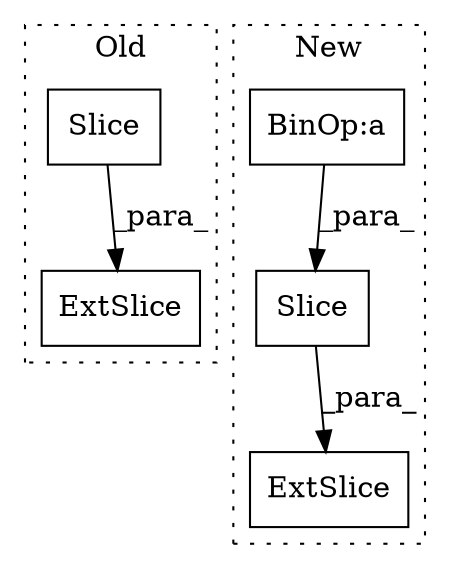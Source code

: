 digraph G {
subgraph cluster0 {
1 [label="Slice" a="80" s="5580" l="24" shape="box"];
4 [label="ExtSlice" a="85" s="5568" l="8" shape="box"];
label = "Old";
style="dotted";
}
subgraph cluster1 {
2 [label="Slice" a="80" s="5586" l="1" shape="box"];
3 [label="BinOp:a" a="82" s="5591" l="1" shape="box"];
5 [label="ExtSlice" a="85" s="5574" l="8" shape="box"];
label = "New";
style="dotted";
}
1 -> 4 [label="_para_"];
2 -> 5 [label="_para_"];
3 -> 2 [label="_para_"];
}